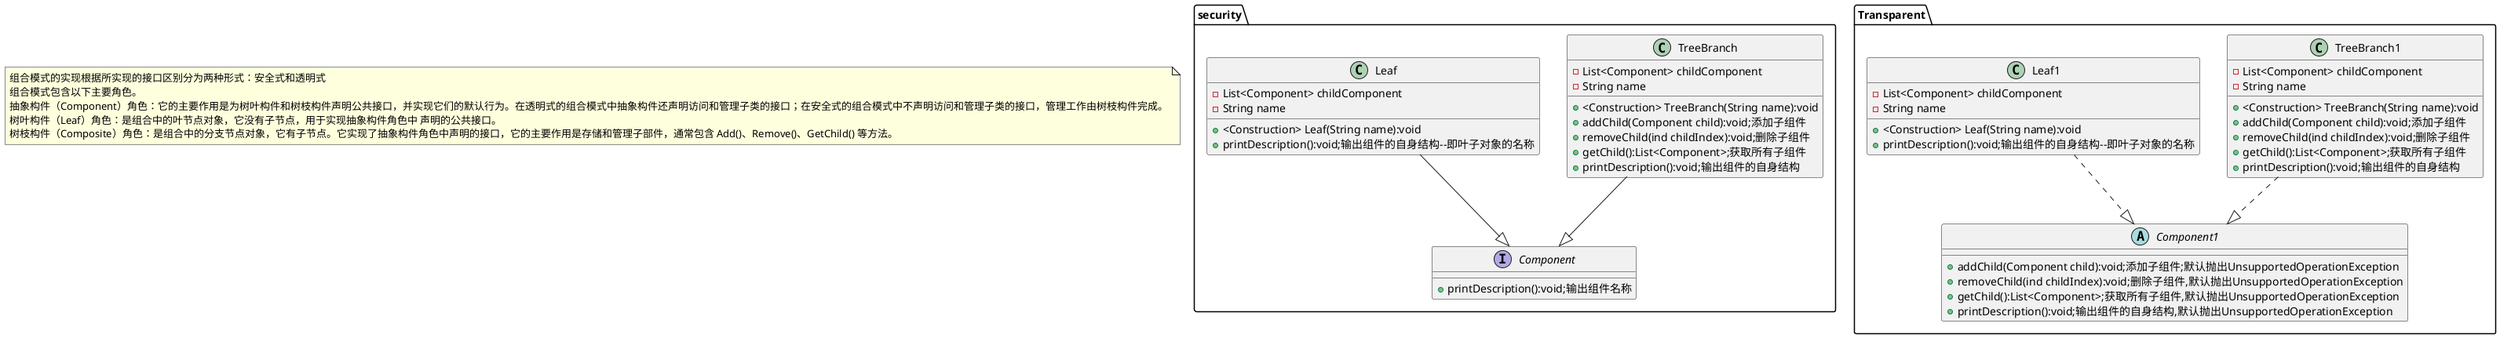 @startuml
note as description
组合模式的实现根据所实现的接口区别分为两种形式：安全式和透明式
组合模式包含以下主要角色。
抽象构件（Component）角色：它的主要作用是为树叶构件和树枝构件声明公共接口，并实现它们的默认行为。在透明式的组合模式中抽象构件还声明访问和管理子类的接口；在安全式的组合模式中不声明访问和管理子类的接口，管理工作由树枝构件完成。
树叶构件（Leaf）角色：是组合中的叶节点对象，它没有子节点，用于实现抽象构件角色中 声明的公共接口。
树枝构件（Composite）角色：是组合中的分支节点对象，它有子节点。它实现了抽象构件角色中声明的接口，它的主要作用是存储和管理子部件，通常包含 Add()、Remove()、GetChild() 等方法。
end note

package security{
interface Component{
+ printDescription():void;输出组件名称
}

class TreeBranch{
- List<Component> childComponent
- String name
+ <Construction> TreeBranch(String name):void
+ addChild(Component child):void;添加子组件
+ removeChild(ind childIndex):void;删除子组件
+ getChild():List<Component>;获取所有子组件
+ printDescription():void;输出组件的自身结构
}

class Leaf{
- List<Component> childComponent
- String name
+ <Construction> Leaf(String name):void
+ printDescription():void;输出组件的自身结构--即叶子对象的名称
}

TreeBranch --|> Component
Leaf --|> Component
}

package Transparent{
abstract Component1{
+ addChild(Component child):void;添加子组件;默认抛出UnsupportedOperationException
+ removeChild(ind childIndex):void;删除子组件,默认抛出UnsupportedOperationException
+ getChild():List<Component>;获取所有子组件,默认抛出UnsupportedOperationException
+ printDescription():void;输出组件的自身结构,默认抛出UnsupportedOperationException
}

class TreeBranch1{
- List<Component> childComponent
- String name
+ <Construction> TreeBranch(String name):void
+ addChild(Component child):void;添加子组件
+ removeChild(ind childIndex):void;删除子组件
+ getChild():List<Component>;获取所有子组件
+ printDescription():void;输出组件的自身结构
}

class Leaf1{
- List<Component> childComponent
- String name
+ <Construction> Leaf(String name):void
+ printDescription():void;输出组件的自身结构--即叶子对象的名称
}

TreeBranch1 ..|> Component1
Leaf1 ..|> Component1
}
@enduml